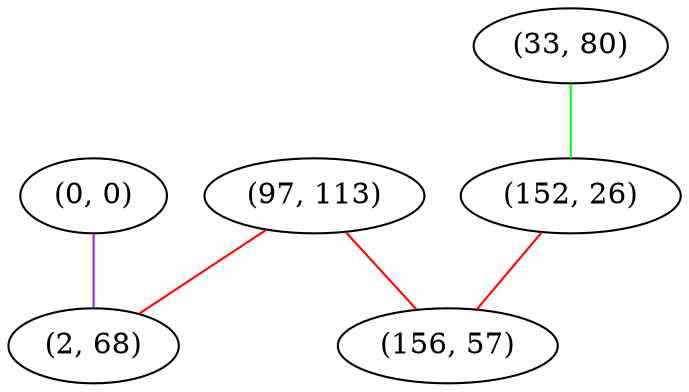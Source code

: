 graph "" {
"(0, 0)";
"(33, 80)";
"(152, 26)";
"(97, 113)";
"(156, 57)";
"(2, 68)";
"(0, 0)" -- "(2, 68)"  [color=purple, key=0, weight=4];
"(33, 80)" -- "(152, 26)"  [color=green, key=0, weight=2];
"(152, 26)" -- "(156, 57)"  [color=red, key=0, weight=1];
"(97, 113)" -- "(156, 57)"  [color=red, key=0, weight=1];
"(97, 113)" -- "(2, 68)"  [color=red, key=0, weight=1];
}
